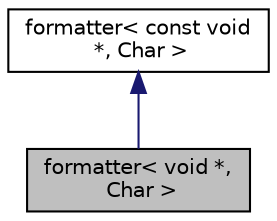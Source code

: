 digraph "formatter&lt; void *, Char &gt;"
{
  edge [fontname="Helvetica",fontsize="10",labelfontname="Helvetica",labelfontsize="10"];
  node [fontname="Helvetica",fontsize="10",shape=record];
  Node2 [label="formatter\< void *,\l Char \>",height=0.2,width=0.4,color="black", fillcolor="grey75", style="filled", fontcolor="black"];
  Node3 -> Node2 [dir="back",color="midnightblue",fontsize="10",style="solid",fontname="Helvetica"];
  Node3 [label="formatter\< const void\l *, Char \>",height=0.2,width=0.4,color="black", fillcolor="white", style="filled",URL="$structformatter.html"];
}
